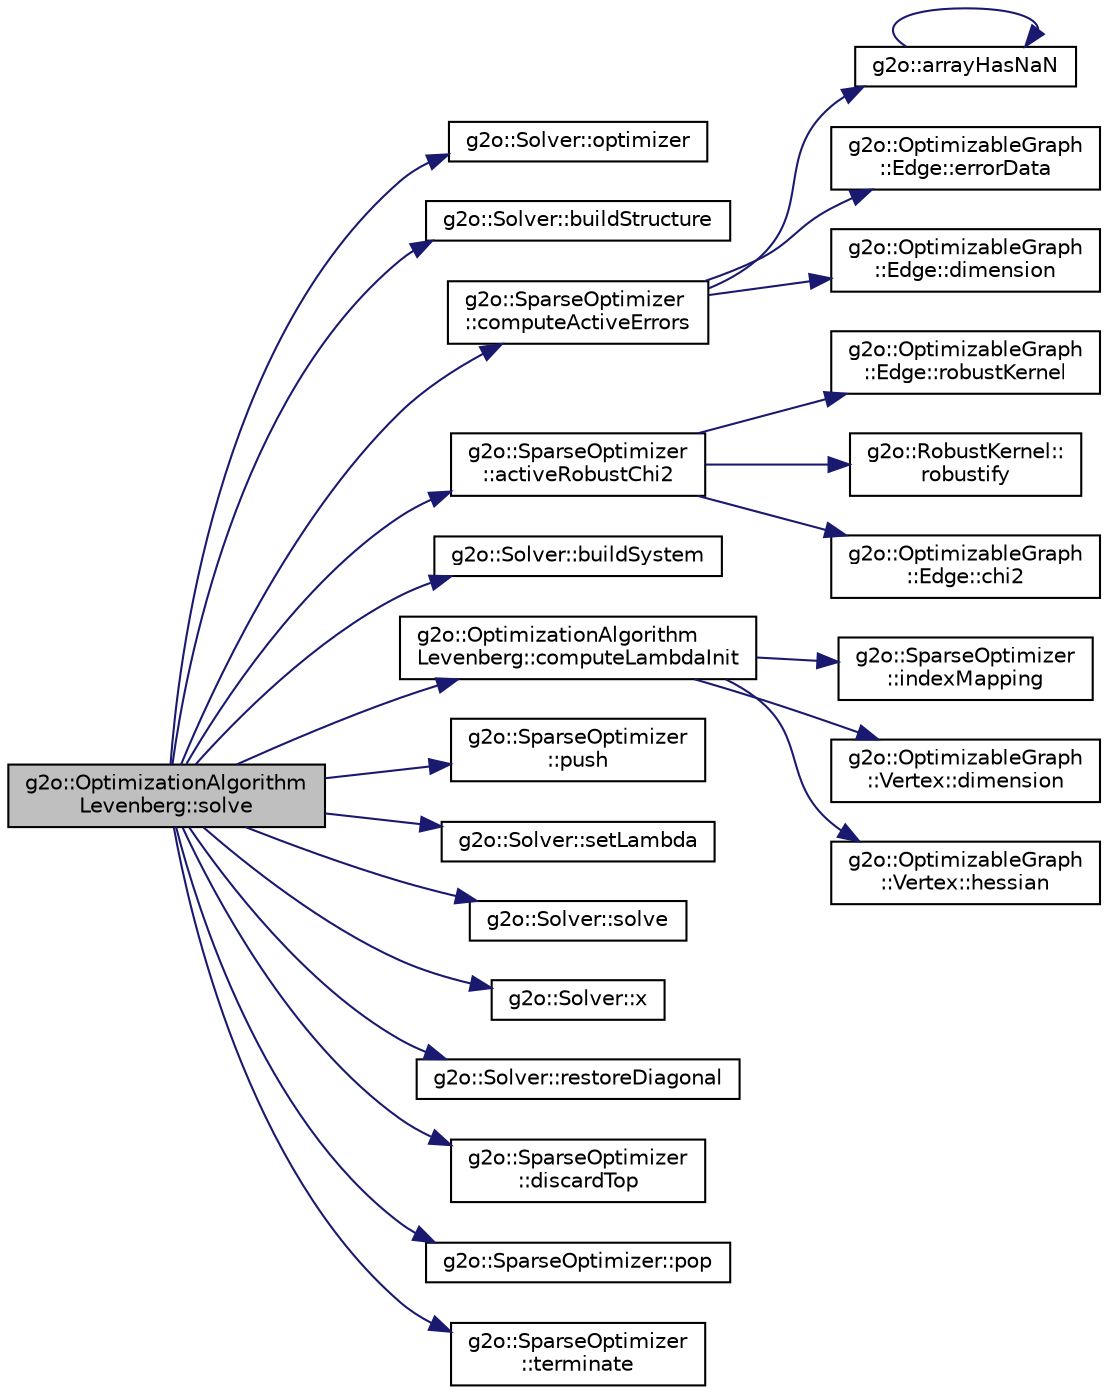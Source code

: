 digraph "g2o::OptimizationAlgorithmLevenberg::solve"
{
  edge [fontname="Helvetica",fontsize="10",labelfontname="Helvetica",labelfontsize="10"];
  node [fontname="Helvetica",fontsize="10",shape=record];
  rankdir="LR";
  Node12 [label="g2o::OptimizationAlgorithm\lLevenberg::solve",height=0.2,width=0.4,color="black", fillcolor="grey75", style="filled", fontcolor="black"];
  Node12 -> Node13 [color="midnightblue",fontsize="10",style="solid",fontname="Helvetica"];
  Node13 [label="g2o::Solver::optimizer",height=0.2,width=0.4,color="black", fillcolor="white", style="filled",URL="$classg2o_1_1_solver.html#a266bc31d289e824de6166522579ed385",tooltip="the optimizer (graph) on which the solver works "];
  Node12 -> Node14 [color="midnightblue",fontsize="10",style="solid",fontname="Helvetica"];
  Node14 [label="g2o::Solver::buildStructure",height=0.2,width=0.4,color="black", fillcolor="white", style="filled",URL="$classg2o_1_1_solver.html#a6c93ac0f528ffe05867d33150c54f46f"];
  Node12 -> Node15 [color="midnightblue",fontsize="10",style="solid",fontname="Helvetica"];
  Node15 [label="g2o::SparseOptimizer\l::computeActiveErrors",height=0.2,width=0.4,color="black", fillcolor="white", style="filled",URL="$classg2o_1_1_sparse_optimizer.html#a09572668aa85b75a5bebf7b66401ce8f"];
  Node15 -> Node16 [color="midnightblue",fontsize="10",style="solid",fontname="Helvetica"];
  Node16 [label="g2o::arrayHasNaN",height=0.2,width=0.4,color="black", fillcolor="white", style="filled",URL="$misc_8h.html#a123840a60e0d1dde58088d15a1e1fffa"];
  Node16 -> Node16 [color="midnightblue",fontsize="10",style="solid",fontname="Helvetica"];
  Node15 -> Node17 [color="midnightblue",fontsize="10",style="solid",fontname="Helvetica"];
  Node17 [label="g2o::OptimizableGraph\l::Edge::errorData",height=0.2,width=0.4,color="black", fillcolor="white", style="filled",URL="$classg2o_1_1_optimizable_graph_1_1_edge.html#a5f2a4b6efa2d0ae600f94a28a6ba58cf",tooltip="returns the error vector cached after calling the computeError; "];
  Node15 -> Node18 [color="midnightblue",fontsize="10",style="solid",fontname="Helvetica"];
  Node18 [label="g2o::OptimizableGraph\l::Edge::dimension",height=0.2,width=0.4,color="black", fillcolor="white", style="filled",URL="$classg2o_1_1_optimizable_graph_1_1_edge.html#a0eb19697e201bd195c45ca78d55fd041",tooltip="returns the dimensions of the error function "];
  Node12 -> Node19 [color="midnightblue",fontsize="10",style="solid",fontname="Helvetica"];
  Node19 [label="g2o::SparseOptimizer\l::activeRobustChi2",height=0.2,width=0.4,color="black", fillcolor="white", style="filled",URL="$classg2o_1_1_sparse_optimizer.html#a9a8950d87cbbfe991b5f6381db19593c"];
  Node19 -> Node20 [color="midnightblue",fontsize="10",style="solid",fontname="Helvetica"];
  Node20 [label="g2o::OptimizableGraph\l::Edge::robustKernel",height=0.2,width=0.4,color="black", fillcolor="white", style="filled",URL="$classg2o_1_1_optimizable_graph_1_1_edge.html#a4fe9c69dc5275ca661e793aca6e2d93c",tooltip="if NOT NULL, error of this edge will be robustifed with the kernel "];
  Node19 -> Node21 [color="midnightblue",fontsize="10",style="solid",fontname="Helvetica"];
  Node21 [label="g2o::RobustKernel::\lrobustify",height=0.2,width=0.4,color="black", fillcolor="white", style="filled",URL="$classg2o_1_1_robust_kernel.html#ab47b071a0cfe466be063f0104bc41d0f"];
  Node19 -> Node22 [color="midnightblue",fontsize="10",style="solid",fontname="Helvetica"];
  Node22 [label="g2o::OptimizableGraph\l::Edge::chi2",height=0.2,width=0.4,color="black", fillcolor="white", style="filled",URL="$classg2o_1_1_optimizable_graph_1_1_edge.html#a182bd2c109d50283c638d9b295f2f3d7",tooltip="computes the chi2 based on the cached error value, only valid after computeError has been called..."];
  Node12 -> Node23 [color="midnightblue",fontsize="10",style="solid",fontname="Helvetica"];
  Node23 [label="g2o::Solver::buildSystem",height=0.2,width=0.4,color="black", fillcolor="white", style="filled",URL="$classg2o_1_1_solver.html#ac1565e85d5ca68a87ad7f06f8164a8c0"];
  Node12 -> Node24 [color="midnightblue",fontsize="10",style="solid",fontname="Helvetica"];
  Node24 [label="g2o::OptimizationAlgorithm\lLevenberg::computeLambdaInit",height=0.2,width=0.4,color="black", fillcolor="white", style="filled",URL="$classg2o_1_1_optimization_algorithm_levenberg.html#a2141aed034c5db8b2943aad5853b0cde"];
  Node24 -> Node25 [color="midnightblue",fontsize="10",style="solid",fontname="Helvetica"];
  Node25 [label="g2o::SparseOptimizer\l::indexMapping",height=0.2,width=0.4,color="black", fillcolor="white", style="filled",URL="$classg2o_1_1_sparse_optimizer.html#a93e11150d513979a6367518ecaf26e02",tooltip="the index mapping of the vertices "];
  Node24 -> Node26 [color="midnightblue",fontsize="10",style="solid",fontname="Helvetica"];
  Node26 [label="g2o::OptimizableGraph\l::Vertex::dimension",height=0.2,width=0.4,color="black", fillcolor="white", style="filled",URL="$classg2o_1_1_optimizable_graph_1_1_vertex.html#a86feed80301950b100142575b48e4fca",tooltip="dimension of the estimated state belonging to this node "];
  Node24 -> Node27 [color="midnightblue",fontsize="10",style="solid",fontname="Helvetica"];
  Node27 [label="g2o::OptimizableGraph\l::Vertex::hessian",height=0.2,width=0.4,color="black", fillcolor="white", style="filled",URL="$classg2o_1_1_optimizable_graph_1_1_vertex.html#af46fa4f0baa4c87e29b137f24e713acb",tooltip="get the element from the hessian matrix "];
  Node12 -> Node28 [color="midnightblue",fontsize="10",style="solid",fontname="Helvetica"];
  Node28 [label="g2o::SparseOptimizer\l::push",height=0.2,width=0.4,color="black", fillcolor="white", style="filled",URL="$classg2o_1_1_sparse_optimizer.html#a08833d6f9ae487f5608f6113f3635b6b",tooltip="push the estimate of a subset of the variables onto a stack "];
  Node12 -> Node29 [color="midnightblue",fontsize="10",style="solid",fontname="Helvetica"];
  Node29 [label="g2o::Solver::setLambda",height=0.2,width=0.4,color="black", fillcolor="white", style="filled",URL="$classg2o_1_1_solver.html#a94a0d5196c7859c6c37fc2368ac56be3"];
  Node12 -> Node30 [color="midnightblue",fontsize="10",style="solid",fontname="Helvetica"];
  Node30 [label="g2o::Solver::solve",height=0.2,width=0.4,color="black", fillcolor="white", style="filled",URL="$classg2o_1_1_solver.html#a9c359a886db57f2f81e54a2113f3bd38"];
  Node12 -> Node31 [color="midnightblue",fontsize="10",style="solid",fontname="Helvetica"];
  Node31 [label="g2o::Solver::x",height=0.2,width=0.4,color="black", fillcolor="white", style="filled",URL="$classg2o_1_1_solver.html#acb097d8568624a1f3af4dba808e5593b",tooltip="return x, the solution vector "];
  Node12 -> Node32 [color="midnightblue",fontsize="10",style="solid",fontname="Helvetica"];
  Node32 [label="g2o::Solver::restoreDiagonal",height=0.2,width=0.4,color="black", fillcolor="white", style="filled",URL="$classg2o_1_1_solver.html#a3c40dae9b999c4d18e57b02fd0e0ade2"];
  Node12 -> Node33 [color="midnightblue",fontsize="10",style="solid",fontname="Helvetica"];
  Node33 [label="g2o::SparseOptimizer\l::discardTop",height=0.2,width=0.4,color="black", fillcolor="white", style="filled",URL="$classg2o_1_1_sparse_optimizer.html#ac6344493dc9f66d5443759ff9f2abf6c",tooltip="ignore the latest stored element on the stack, remove it from the stack but do not restore the estima..."];
  Node12 -> Node34 [color="midnightblue",fontsize="10",style="solid",fontname="Helvetica"];
  Node34 [label="g2o::SparseOptimizer::pop",height=0.2,width=0.4,color="black", fillcolor="white", style="filled",URL="$classg2o_1_1_sparse_optimizer.html#a57dbbb584122c6cfa292bb79d8fcd7ad",tooltip="pop (restore) the estimate a subset of the variables from the stack "];
  Node12 -> Node35 [color="midnightblue",fontsize="10",style="solid",fontname="Helvetica"];
  Node35 [label="g2o::SparseOptimizer\l::terminate",height=0.2,width=0.4,color="black", fillcolor="white", style="filled",URL="$classg2o_1_1_sparse_optimizer.html#ae592f525151d0cfb5bde3e7213f7ab11",tooltip="if external stop flag is given, return its state. False otherwise "];
}
